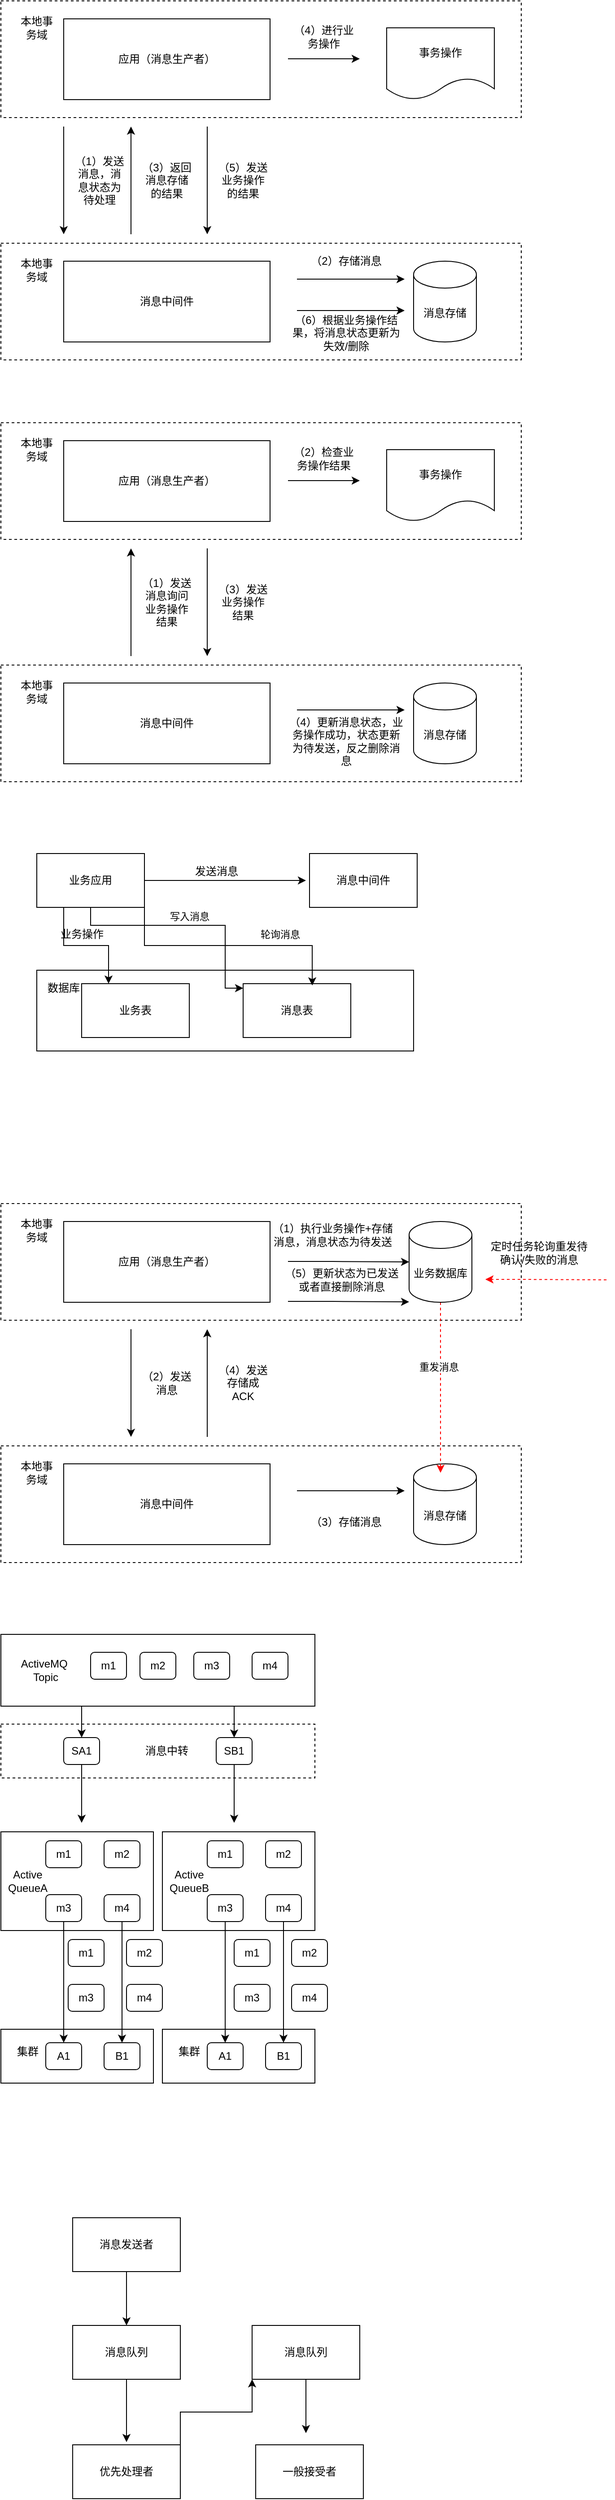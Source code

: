 <mxfile version="13.9.9" type="device"><diagram id="bAimchfe3SUs5yezqLCD" name="第 1 页"><mxGraphModel dx="1086" dy="806" grid="1" gridSize="10" guides="1" tooltips="1" connect="1" arrows="1" fold="1" page="1" pageScale="1" pageWidth="827" pageHeight="1169" math="0" shadow="0"><root><mxCell id="0"/><mxCell id="1" parent="0"/><mxCell id="AJvlaYzKYnlo-8fpWSz2-156" value="" style="rounded=0;whiteSpace=wrap;html=1;fillColor=#FFFFFF;" parent="1" vertex="1"><mxGeometry x="250" y="2400" width="170" height="60" as="geometry"/></mxCell><mxCell id="AJvlaYzKYnlo-8fpWSz2-148" value="" style="rounded=0;whiteSpace=wrap;html=1;fillColor=#FFFFFF;" parent="1" vertex="1"><mxGeometry x="70" y="2400" width="170" height="60" as="geometry"/></mxCell><mxCell id="AJvlaYzKYnlo-8fpWSz2-123" value="" style="rounded=0;whiteSpace=wrap;html=1;fillColor=#FFFFFF;dashed=1;" parent="1" vertex="1"><mxGeometry x="70" y="2060" width="350" height="60" as="geometry"/></mxCell><mxCell id="AJvlaYzKYnlo-8fpWSz2-1" value="" style="rounded=0;whiteSpace=wrap;html=1;dashed=1;" parent="1" vertex="1"><mxGeometry x="70" y="140" width="580" height="130" as="geometry"/></mxCell><mxCell id="AJvlaYzKYnlo-8fpWSz2-18" style="edgeStyle=orthogonalEdgeStyle;rounded=0;orthogonalLoop=1;jettySize=auto;html=1;" parent="1" edge="1"><mxGeometry relative="1" as="geometry"><mxPoint x="140" y="400" as="targetPoint"/><mxPoint x="140" y="280" as="sourcePoint"/></mxGeometry></mxCell><mxCell id="AJvlaYzKYnlo-8fpWSz2-3" value="应用（消息生产者）" style="rounded=0;whiteSpace=wrap;html=1;" parent="1" vertex="1"><mxGeometry x="140" y="160" width="230" height="90" as="geometry"/></mxCell><mxCell id="AJvlaYzKYnlo-8fpWSz2-4" value="Text" style="text;html=1;resizable=0;autosize=1;align=center;verticalAlign=middle;points=[];fillColor=none;strokeColor=none;rounded=0;" parent="1" vertex="1"><mxGeometry x="390" y="465" width="40" height="20" as="geometry"/></mxCell><mxCell id="AJvlaYzKYnlo-8fpWSz2-5" value="Text" style="text;html=1;strokeColor=none;fillColor=none;align=center;verticalAlign=middle;whiteSpace=wrap;rounded=0;" parent="1" vertex="1"><mxGeometry x="390" y="465" width="40" height="20" as="geometry"/></mxCell><mxCell id="AJvlaYzKYnlo-8fpWSz2-6" value="本地事务域" style="text;html=1;strokeColor=none;fillColor=none;align=center;verticalAlign=middle;whiteSpace=wrap;rounded=0;" parent="1" vertex="1"><mxGeometry x="90" y="160" width="40" height="20" as="geometry"/></mxCell><mxCell id="AJvlaYzKYnlo-8fpWSz2-7" value="事务操作" style="shape=document;whiteSpace=wrap;html=1;boundedLbl=1;" parent="1" vertex="1"><mxGeometry x="500" y="170" width="120" height="80" as="geometry"/></mxCell><mxCell id="AJvlaYzKYnlo-8fpWSz2-31" style="edgeStyle=orthogonalEdgeStyle;rounded=0;orthogonalLoop=1;jettySize=auto;html=1;" parent="1" edge="1"><mxGeometry relative="1" as="geometry"><mxPoint x="215" y="280" as="targetPoint"/><mxPoint x="215" y="400" as="sourcePoint"/></mxGeometry></mxCell><mxCell id="AJvlaYzKYnlo-8fpWSz2-10" value="" style="rounded=0;whiteSpace=wrap;html=1;dashed=1;" parent="1" vertex="1"><mxGeometry x="70" y="410" width="580" height="130" as="geometry"/></mxCell><mxCell id="AJvlaYzKYnlo-8fpWSz2-11" value="消息中间件" style="rounded=0;whiteSpace=wrap;html=1;" parent="1" vertex="1"><mxGeometry x="140" y="430" width="230" height="90" as="geometry"/></mxCell><mxCell id="AJvlaYzKYnlo-8fpWSz2-12" value="本地事务域" style="text;html=1;strokeColor=none;fillColor=none;align=center;verticalAlign=middle;whiteSpace=wrap;rounded=0;" parent="1" vertex="1"><mxGeometry x="90" y="430" width="40" height="20" as="geometry"/></mxCell><mxCell id="AJvlaYzKYnlo-8fpWSz2-14" value="消息存储" style="shape=cylinder3;whiteSpace=wrap;html=1;boundedLbl=1;backgroundOutline=1;size=15;" parent="1" vertex="1"><mxGeometry x="530" y="430" width="70" height="90" as="geometry"/></mxCell><mxCell id="AJvlaYzKYnlo-8fpWSz2-19" value="（1）发送消息，消息状态为待处理" style="text;html=1;strokeColor=none;fillColor=none;align=center;verticalAlign=middle;whiteSpace=wrap;rounded=0;" parent="1" vertex="1"><mxGeometry x="150" y="280" width="60" height="120" as="geometry"/></mxCell><mxCell id="AJvlaYzKYnlo-8fpWSz2-26" value="" style="endArrow=classic;html=1;" parent="1" edge="1"><mxGeometry width="50" height="50" relative="1" as="geometry"><mxPoint x="400" y="450" as="sourcePoint"/><mxPoint x="520" y="450" as="targetPoint"/></mxGeometry></mxCell><mxCell id="AJvlaYzKYnlo-8fpWSz2-28" value="（2）存储消息" style="text;html=1;strokeColor=none;fillColor=none;align=center;verticalAlign=middle;whiteSpace=wrap;rounded=0;" parent="1" vertex="1"><mxGeometry x="390" y="420" width="130" height="20" as="geometry"/></mxCell><mxCell id="AJvlaYzKYnlo-8fpWSz2-29" value="（6）根据业务操作结果，将消息状态更新为失效/删除" style="text;html=1;strokeColor=none;fillColor=none;align=center;verticalAlign=middle;whiteSpace=wrap;rounded=0;" parent="1" vertex="1"><mxGeometry x="390" y="500" width="130" height="20" as="geometry"/></mxCell><mxCell id="AJvlaYzKYnlo-8fpWSz2-34" value="（3）返回消息存储的结果" style="text;html=1;strokeColor=none;fillColor=none;align=center;verticalAlign=middle;whiteSpace=wrap;rounded=0;" parent="1" vertex="1"><mxGeometry x="225" y="280" width="60" height="120" as="geometry"/></mxCell><mxCell id="AJvlaYzKYnlo-8fpWSz2-35" value="" style="endArrow=classic;html=1;" parent="1" edge="1"><mxGeometry width="50" height="50" relative="1" as="geometry"><mxPoint x="300" y="280" as="sourcePoint"/><mxPoint x="300" y="400" as="targetPoint"/></mxGeometry></mxCell><mxCell id="AJvlaYzKYnlo-8fpWSz2-37" value="" style="endArrow=classic;html=1;" parent="1" edge="1"><mxGeometry width="50" height="50" relative="1" as="geometry"><mxPoint x="390" y="204.5" as="sourcePoint"/><mxPoint x="470" y="204.5" as="targetPoint"/><Array as="points"><mxPoint x="430" y="204.5"/></Array></mxGeometry></mxCell><mxCell id="AJvlaYzKYnlo-8fpWSz2-38" value="（4）进行业务操作" style="text;html=1;strokeColor=none;fillColor=none;align=center;verticalAlign=middle;whiteSpace=wrap;rounded=0;" parent="1" vertex="1"><mxGeometry x="390" y="170" width="80" height="20" as="geometry"/></mxCell><mxCell id="AJvlaYzKYnlo-8fpWSz2-39" value="（5）发送业务操作的结果" style="text;html=1;strokeColor=none;fillColor=none;align=center;verticalAlign=middle;whiteSpace=wrap;rounded=0;" parent="1" vertex="1"><mxGeometry x="310" y="280" width="60" height="120" as="geometry"/></mxCell><mxCell id="AJvlaYzKYnlo-8fpWSz2-40" value="" style="endArrow=classic;html=1;" parent="1" edge="1"><mxGeometry width="50" height="50" relative="1" as="geometry"><mxPoint x="400" y="485" as="sourcePoint"/><mxPoint x="520" y="485" as="targetPoint"/></mxGeometry></mxCell><mxCell id="AJvlaYzKYnlo-8fpWSz2-41" value="" style="rounded=0;whiteSpace=wrap;html=1;dashed=1;" parent="1" vertex="1"><mxGeometry x="70" y="610" width="580" height="130" as="geometry"/></mxCell><mxCell id="AJvlaYzKYnlo-8fpWSz2-43" value="应用（消息生产者）" style="rounded=0;whiteSpace=wrap;html=1;" parent="1" vertex="1"><mxGeometry x="140" y="630" width="230" height="90" as="geometry"/></mxCell><mxCell id="AJvlaYzKYnlo-8fpWSz2-44" value="Text" style="text;html=1;resizable=0;autosize=1;align=center;verticalAlign=middle;points=[];fillColor=none;strokeColor=none;rounded=0;" parent="1" vertex="1"><mxGeometry x="390" y="935" width="40" height="20" as="geometry"/></mxCell><mxCell id="AJvlaYzKYnlo-8fpWSz2-45" value="Text" style="text;html=1;strokeColor=none;fillColor=none;align=center;verticalAlign=middle;whiteSpace=wrap;rounded=0;" parent="1" vertex="1"><mxGeometry x="390" y="935" width="40" height="20" as="geometry"/></mxCell><mxCell id="AJvlaYzKYnlo-8fpWSz2-46" value="本地事务域" style="text;html=1;strokeColor=none;fillColor=none;align=center;verticalAlign=middle;whiteSpace=wrap;rounded=0;" parent="1" vertex="1"><mxGeometry x="90" y="630" width="40" height="20" as="geometry"/></mxCell><mxCell id="AJvlaYzKYnlo-8fpWSz2-47" value="事务操作" style="shape=document;whiteSpace=wrap;html=1;boundedLbl=1;" parent="1" vertex="1"><mxGeometry x="500" y="640" width="120" height="80" as="geometry"/></mxCell><mxCell id="AJvlaYzKYnlo-8fpWSz2-48" style="edgeStyle=orthogonalEdgeStyle;rounded=0;orthogonalLoop=1;jettySize=auto;html=1;" parent="1" edge="1"><mxGeometry relative="1" as="geometry"><mxPoint x="215" y="750" as="targetPoint"/><mxPoint x="215" y="870" as="sourcePoint"/></mxGeometry></mxCell><mxCell id="AJvlaYzKYnlo-8fpWSz2-49" value="" style="rounded=0;whiteSpace=wrap;html=1;dashed=1;" parent="1" vertex="1"><mxGeometry x="70" y="880" width="580" height="130" as="geometry"/></mxCell><mxCell id="AJvlaYzKYnlo-8fpWSz2-50" value="消息中间件" style="rounded=0;whiteSpace=wrap;html=1;" parent="1" vertex="1"><mxGeometry x="140" y="900" width="230" height="90" as="geometry"/></mxCell><mxCell id="AJvlaYzKYnlo-8fpWSz2-51" value="本地事务域" style="text;html=1;strokeColor=none;fillColor=none;align=center;verticalAlign=middle;whiteSpace=wrap;rounded=0;" parent="1" vertex="1"><mxGeometry x="90" y="900" width="40" height="20" as="geometry"/></mxCell><mxCell id="AJvlaYzKYnlo-8fpWSz2-52" value="消息存储" style="shape=cylinder3;whiteSpace=wrap;html=1;boundedLbl=1;backgroundOutline=1;size=15;" parent="1" vertex="1"><mxGeometry x="530" y="900" width="70" height="90" as="geometry"/></mxCell><mxCell id="AJvlaYzKYnlo-8fpWSz2-56" value="（4）更新消息状态，业务操作成功，状态更新为待发送，反之删除消息" style="text;html=1;strokeColor=none;fillColor=none;align=center;verticalAlign=middle;whiteSpace=wrap;rounded=0;" parent="1" vertex="1"><mxGeometry x="390" y="940" width="130" height="50" as="geometry"/></mxCell><mxCell id="AJvlaYzKYnlo-8fpWSz2-57" value="（1）发送消息询问业务操作结果" style="text;html=1;strokeColor=none;fillColor=none;align=center;verticalAlign=middle;whiteSpace=wrap;rounded=0;" parent="1" vertex="1"><mxGeometry x="225" y="750" width="60" height="120" as="geometry"/></mxCell><mxCell id="AJvlaYzKYnlo-8fpWSz2-58" value="" style="endArrow=classic;html=1;" parent="1" edge="1"><mxGeometry width="50" height="50" relative="1" as="geometry"><mxPoint x="300" y="750" as="sourcePoint"/><mxPoint x="300" y="870" as="targetPoint"/></mxGeometry></mxCell><mxCell id="AJvlaYzKYnlo-8fpWSz2-59" value="" style="endArrow=classic;html=1;" parent="1" edge="1"><mxGeometry width="50" height="50" relative="1" as="geometry"><mxPoint x="390" y="674.5" as="sourcePoint"/><mxPoint x="470" y="674.5" as="targetPoint"/><Array as="points"><mxPoint x="430" y="674.5"/></Array></mxGeometry></mxCell><mxCell id="AJvlaYzKYnlo-8fpWSz2-60" value="（2）检查业务操作结果" style="text;html=1;strokeColor=none;fillColor=none;align=center;verticalAlign=middle;whiteSpace=wrap;rounded=0;" parent="1" vertex="1"><mxGeometry x="390" y="640" width="80" height="20" as="geometry"/></mxCell><mxCell id="AJvlaYzKYnlo-8fpWSz2-61" value="（3）发送业务操作结果" style="text;html=1;strokeColor=none;fillColor=none;align=center;verticalAlign=middle;whiteSpace=wrap;rounded=0;" parent="1" vertex="1"><mxGeometry x="310" y="750" width="60" height="120" as="geometry"/></mxCell><mxCell id="AJvlaYzKYnlo-8fpWSz2-62" value="" style="endArrow=classic;html=1;" parent="1" edge="1"><mxGeometry width="50" height="50" relative="1" as="geometry"><mxPoint x="400" y="930" as="sourcePoint"/><mxPoint x="520" y="930" as="targetPoint"/></mxGeometry></mxCell><mxCell id="AJvlaYzKYnlo-8fpWSz2-67" style="edgeStyle=orthogonalEdgeStyle;rounded=0;orthogonalLoop=1;jettySize=auto;html=1;" parent="1" source="AJvlaYzKYnlo-8fpWSz2-65" edge="1"><mxGeometry relative="1" as="geometry"><mxPoint x="410" y="1120" as="targetPoint"/></mxGeometry></mxCell><mxCell id="AJvlaYzKYnlo-8fpWSz2-65" value="业务应用" style="rounded=0;whiteSpace=wrap;html=1;" parent="1" vertex="1"><mxGeometry x="110" y="1090" width="120" height="60" as="geometry"/></mxCell><mxCell id="AJvlaYzKYnlo-8fpWSz2-66" value="消息中间件" style="rounded=0;whiteSpace=wrap;html=1;" parent="1" vertex="1"><mxGeometry x="414" y="1090" width="120" height="60" as="geometry"/></mxCell><mxCell id="AJvlaYzKYnlo-8fpWSz2-68" value="发送消息" style="text;html=1;align=center;verticalAlign=middle;resizable=0;points=[];autosize=1;" parent="1" vertex="1"><mxGeometry x="280" y="1100" width="60" height="20" as="geometry"/></mxCell><mxCell id="AJvlaYzKYnlo-8fpWSz2-69" value="" style="rounded=0;whiteSpace=wrap;html=1;" parent="1" vertex="1"><mxGeometry x="110" y="1220" width="420" height="90" as="geometry"/></mxCell><mxCell id="AJvlaYzKYnlo-8fpWSz2-70" value="业务表" style="rounded=0;whiteSpace=wrap;html=1;" parent="1" vertex="1"><mxGeometry x="160" y="1235" width="120" height="60" as="geometry"/></mxCell><mxCell id="AJvlaYzKYnlo-8fpWSz2-71" value="消息表" style="rounded=0;whiteSpace=wrap;html=1;" parent="1" vertex="1"><mxGeometry x="340" y="1235" width="120" height="60" as="geometry"/></mxCell><mxCell id="AJvlaYzKYnlo-8fpWSz2-73" value="业务操作" style="text;html=1;align=center;verticalAlign=middle;resizable=0;points=[];autosize=1;" parent="1" vertex="1"><mxGeometry x="130" y="1170" width="60" height="20" as="geometry"/></mxCell><mxCell id="AJvlaYzKYnlo-8fpWSz2-77" style="edgeStyle=orthogonalEdgeStyle;rounded=0;orthogonalLoop=1;jettySize=auto;html=1;exitX=1;exitY=1;exitDx=0;exitDy=0;entryX=0.642;entryY=0.033;entryDx=0;entryDy=0;entryPerimeter=0;" parent="1" source="AJvlaYzKYnlo-8fpWSz2-65" target="AJvlaYzKYnlo-8fpWSz2-71" edge="1"><mxGeometry relative="1" as="geometry"/></mxCell><mxCell id="AJvlaYzKYnlo-8fpWSz2-80" value="轮询消息" style="edgeLabel;html=1;align=center;verticalAlign=middle;resizable=0;points=[];" parent="AJvlaYzKYnlo-8fpWSz2-77" vertex="1" connectable="0"><mxGeometry x="0.376" y="3" relative="1" as="geometry"><mxPoint x="4.5" y="-9.5" as="offset"/></mxGeometry></mxCell><mxCell id="AJvlaYzKYnlo-8fpWSz2-75" style="edgeStyle=orthogonalEdgeStyle;rounded=0;orthogonalLoop=1;jettySize=auto;html=1;exitX=0.5;exitY=1;exitDx=0;exitDy=0;" parent="1" source="AJvlaYzKYnlo-8fpWSz2-65" edge="1"><mxGeometry relative="1" as="geometry"><mxPoint x="340" y="1240" as="targetPoint"/><Array as="points"><mxPoint x="170" y="1170"/><mxPoint x="320" y="1170"/><mxPoint x="320" y="1240"/></Array></mxGeometry></mxCell><mxCell id="AJvlaYzKYnlo-8fpWSz2-76" value="写入消息" style="edgeLabel;html=1;align=center;verticalAlign=middle;resizable=0;points=[];" parent="AJvlaYzKYnlo-8fpWSz2-75" vertex="1" connectable="0"><mxGeometry x="-0.045" y="2" relative="1" as="geometry"><mxPoint x="6" y="-8" as="offset"/></mxGeometry></mxCell><mxCell id="AJvlaYzKYnlo-8fpWSz2-72" style="edgeStyle=orthogonalEdgeStyle;rounded=0;orthogonalLoop=1;jettySize=auto;html=1;exitX=0.25;exitY=1;exitDx=0;exitDy=0;entryX=0.25;entryY=0;entryDx=0;entryDy=0;" parent="1" source="AJvlaYzKYnlo-8fpWSz2-65" target="AJvlaYzKYnlo-8fpWSz2-70" edge="1"><mxGeometry relative="1" as="geometry"/></mxCell><mxCell id="AJvlaYzKYnlo-8fpWSz2-81" value="数据库" style="text;html=1;strokeColor=none;fillColor=none;align=center;verticalAlign=middle;whiteSpace=wrap;rounded=0;" parent="1" vertex="1"><mxGeometry x="120" y="1230" width="40" height="20" as="geometry"/></mxCell><mxCell id="AJvlaYzKYnlo-8fpWSz2-82" value="" style="rounded=0;whiteSpace=wrap;html=1;dashed=1;" parent="1" vertex="1"><mxGeometry x="70" y="1480" width="580" height="130" as="geometry"/></mxCell><mxCell id="AJvlaYzKYnlo-8fpWSz2-83" value="应用（消息生产者）" style="rounded=0;whiteSpace=wrap;html=1;" parent="1" vertex="1"><mxGeometry x="140" y="1500" width="230" height="90" as="geometry"/></mxCell><mxCell id="AJvlaYzKYnlo-8fpWSz2-84" value="Text" style="text;html=1;resizable=0;autosize=1;align=center;verticalAlign=middle;points=[];fillColor=none;strokeColor=none;rounded=0;" parent="1" vertex="1"><mxGeometry x="390" y="1805" width="40" height="20" as="geometry"/></mxCell><mxCell id="AJvlaYzKYnlo-8fpWSz2-85" value="Text" style="text;html=1;strokeColor=none;fillColor=none;align=center;verticalAlign=middle;whiteSpace=wrap;rounded=0;" parent="1" vertex="1"><mxGeometry x="390" y="1805" width="40" height="20" as="geometry"/></mxCell><mxCell id="AJvlaYzKYnlo-8fpWSz2-86" value="本地事务域" style="text;html=1;strokeColor=none;fillColor=none;align=center;verticalAlign=middle;whiteSpace=wrap;rounded=0;" parent="1" vertex="1"><mxGeometry x="90" y="1500" width="40" height="20" as="geometry"/></mxCell><mxCell id="AJvlaYzKYnlo-8fpWSz2-88" style="edgeStyle=orthogonalEdgeStyle;rounded=0;orthogonalLoop=1;jettySize=auto;html=1;verticalAlign=middle;" parent="1" edge="1"><mxGeometry relative="1" as="geometry"><mxPoint x="215" y="1740" as="targetPoint"/><mxPoint x="215" y="1620" as="sourcePoint"/></mxGeometry></mxCell><mxCell id="AJvlaYzKYnlo-8fpWSz2-89" value="" style="rounded=0;whiteSpace=wrap;html=1;dashed=1;" parent="1" vertex="1"><mxGeometry x="70" y="1750" width="580" height="130" as="geometry"/></mxCell><mxCell id="AJvlaYzKYnlo-8fpWSz2-90" value="消息中间件" style="rounded=0;whiteSpace=wrap;html=1;" parent="1" vertex="1"><mxGeometry x="140" y="1770" width="230" height="90" as="geometry"/></mxCell><mxCell id="AJvlaYzKYnlo-8fpWSz2-91" value="本地事务域" style="text;html=1;strokeColor=none;fillColor=none;align=center;verticalAlign=middle;whiteSpace=wrap;rounded=0;" parent="1" vertex="1"><mxGeometry x="90" y="1770" width="40" height="20" as="geometry"/></mxCell><mxCell id="AJvlaYzKYnlo-8fpWSz2-92" value="消息存储" style="shape=cylinder3;whiteSpace=wrap;html=1;boundedLbl=1;backgroundOutline=1;size=15;" parent="1" vertex="1"><mxGeometry x="530" y="1770" width="70" height="90" as="geometry"/></mxCell><mxCell id="AJvlaYzKYnlo-8fpWSz2-93" value="（3）存储消息" style="text;html=1;strokeColor=none;fillColor=none;align=center;verticalAlign=middle;whiteSpace=wrap;rounded=0;" parent="1" vertex="1"><mxGeometry x="390" y="1810" width="130" height="50" as="geometry"/></mxCell><mxCell id="AJvlaYzKYnlo-8fpWSz2-94" value="（2）发送消息" style="text;html=1;strokeColor=none;fillColor=none;align=center;verticalAlign=middle;whiteSpace=wrap;rounded=0;" parent="1" vertex="1"><mxGeometry x="225" y="1620" width="60" height="120" as="geometry"/></mxCell><mxCell id="AJvlaYzKYnlo-8fpWSz2-95" value="" style="endArrow=classic;html=1;" parent="1" edge="1"><mxGeometry width="50" height="50" relative="1" as="geometry"><mxPoint x="300" y="1740" as="sourcePoint"/><mxPoint x="300" y="1620" as="targetPoint"/></mxGeometry></mxCell><mxCell id="AJvlaYzKYnlo-8fpWSz2-96" value="" style="endArrow=classic;html=1;entryX=0;entryY=0.5;entryDx=0;entryDy=0;entryPerimeter=0;" parent="1" target="AJvlaYzKYnlo-8fpWSz2-100" edge="1"><mxGeometry width="50" height="50" relative="1" as="geometry"><mxPoint x="390" y="1544.5" as="sourcePoint"/><mxPoint x="470" y="1544.5" as="targetPoint"/><Array as="points"><mxPoint x="430" y="1544.5"/></Array></mxGeometry></mxCell><mxCell id="AJvlaYzKYnlo-8fpWSz2-97" value="（1）执行业务操作+存储消息，消息状态为待发送" style="text;html=1;strokeColor=none;fillColor=none;align=center;verticalAlign=middle;whiteSpace=wrap;rounded=0;" parent="1" vertex="1"><mxGeometry x="370" y="1500" width="140" height="30" as="geometry"/></mxCell><mxCell id="AJvlaYzKYnlo-8fpWSz2-98" value="（4）发送存储成ACK" style="text;html=1;strokeColor=none;fillColor=none;align=center;verticalAlign=middle;whiteSpace=wrap;rounded=0;" parent="1" vertex="1"><mxGeometry x="310" y="1620" width="60" height="120" as="geometry"/></mxCell><mxCell id="AJvlaYzKYnlo-8fpWSz2-99" value="" style="endArrow=classic;html=1;" parent="1" edge="1"><mxGeometry width="50" height="50" relative="1" as="geometry"><mxPoint x="400" y="1800" as="sourcePoint"/><mxPoint x="520" y="1800" as="targetPoint"/></mxGeometry></mxCell><mxCell id="AJvlaYzKYnlo-8fpWSz2-112" style="edgeStyle=orthogonalEdgeStyle;rounded=0;orthogonalLoop=1;jettySize=auto;html=1;exitX=0.5;exitY=1;exitDx=0;exitDy=0;exitPerimeter=0;entryX=0.429;entryY=0.111;entryDx=0;entryDy=0;entryPerimeter=0;dashed=1;strokeColor=#FF0000;" parent="1" source="AJvlaYzKYnlo-8fpWSz2-100" target="AJvlaYzKYnlo-8fpWSz2-92" edge="1"><mxGeometry relative="1" as="geometry"/></mxCell><mxCell id="AJvlaYzKYnlo-8fpWSz2-113" value="重发消息" style="edgeLabel;html=1;align=center;verticalAlign=middle;resizable=0;points=[];" parent="AJvlaYzKYnlo-8fpWSz2-112" vertex="1" connectable="0"><mxGeometry x="-0.242" y="-2" relative="1" as="geometry"><mxPoint as="offset"/></mxGeometry></mxCell><mxCell id="AJvlaYzKYnlo-8fpWSz2-100" value="业务数据库" style="shape=cylinder3;whiteSpace=wrap;html=1;boundedLbl=1;backgroundOutline=1;size=15;" parent="1" vertex="1"><mxGeometry x="525" y="1500" width="70" height="90" as="geometry"/></mxCell><mxCell id="AJvlaYzKYnlo-8fpWSz2-108" value="" style="endArrow=classic;html=1;entryX=0;entryY=0.5;entryDx=0;entryDy=0;entryPerimeter=0;strokeColor=#FF0000;dashed=1;" parent="1" edge="1"><mxGeometry width="50" height="50" relative="1" as="geometry"><mxPoint x="745" y="1565" as="sourcePoint"/><mxPoint x="610" y="1564.5" as="targetPoint"/><Array as="points"><mxPoint x="650" y="1564.5"/></Array></mxGeometry></mxCell><mxCell id="AJvlaYzKYnlo-8fpWSz2-109" value="定时任务轮询重发待确认/失败的消息" style="text;html=1;strokeColor=none;fillColor=none;align=center;verticalAlign=middle;whiteSpace=wrap;rounded=0;" parent="1" vertex="1"><mxGeometry x="610" y="1520" width="120" height="30" as="geometry"/></mxCell><mxCell id="AJvlaYzKYnlo-8fpWSz2-110" value="" style="endArrow=classic;html=1;entryX=0;entryY=0.5;entryDx=0;entryDy=0;entryPerimeter=0;" parent="1" edge="1"><mxGeometry width="50" height="50" relative="1" as="geometry"><mxPoint x="390" y="1589" as="sourcePoint"/><mxPoint x="525" y="1589.5" as="targetPoint"/><Array as="points"><mxPoint x="430" y="1589"/></Array></mxGeometry></mxCell><mxCell id="AJvlaYzKYnlo-8fpWSz2-111" value="（5）更新状态为已发送或者直接删除消息" style="text;html=1;strokeColor=none;fillColor=none;align=center;verticalAlign=middle;whiteSpace=wrap;rounded=0;" parent="1" vertex="1"><mxGeometry x="380" y="1550" width="140" height="30" as="geometry"/></mxCell><mxCell id="AJvlaYzKYnlo-8fpWSz2-130" style="edgeStyle=orthogonalEdgeStyle;rounded=0;orthogonalLoop=1;jettySize=auto;html=1;exitX=0.25;exitY=1;exitDx=0;exitDy=0;entryX=0.5;entryY=0;entryDx=0;entryDy=0;strokeColor=#000000;" parent="1" source="AJvlaYzKYnlo-8fpWSz2-116" target="AJvlaYzKYnlo-8fpWSz2-125" edge="1"><mxGeometry relative="1" as="geometry"/></mxCell><mxCell id="AJvlaYzKYnlo-8fpWSz2-131" style="edgeStyle=orthogonalEdgeStyle;rounded=0;orthogonalLoop=1;jettySize=auto;html=1;exitX=0.75;exitY=1;exitDx=0;exitDy=0;entryX=0.5;entryY=0;entryDx=0;entryDy=0;strokeColor=#000000;" parent="1" source="AJvlaYzKYnlo-8fpWSz2-116" target="AJvlaYzKYnlo-8fpWSz2-126" edge="1"><mxGeometry relative="1" as="geometry"/></mxCell><mxCell id="AJvlaYzKYnlo-8fpWSz2-116" value="" style="rounded=0;whiteSpace=wrap;html=1;fillColor=#FFFFFF;" parent="1" vertex="1"><mxGeometry x="70" y="1960" width="350" height="80" as="geometry"/></mxCell><mxCell id="AJvlaYzKYnlo-8fpWSz2-118" value="m1" style="rounded=1;whiteSpace=wrap;html=1;fillColor=#FFFFFF;" parent="1" vertex="1"><mxGeometry x="170" y="1980" width="40" height="30" as="geometry"/></mxCell><mxCell id="AJvlaYzKYnlo-8fpWSz2-119" value="m2" style="rounded=1;whiteSpace=wrap;html=1;fillColor=#FFFFFF;" parent="1" vertex="1"><mxGeometry x="225" y="1980" width="40" height="30" as="geometry"/></mxCell><mxCell id="AJvlaYzKYnlo-8fpWSz2-120" value="m3" style="rounded=1;whiteSpace=wrap;html=1;fillColor=#FFFFFF;" parent="1" vertex="1"><mxGeometry x="285" y="1980" width="40" height="30" as="geometry"/></mxCell><mxCell id="AJvlaYzKYnlo-8fpWSz2-121" value="m4" style="rounded=1;whiteSpace=wrap;html=1;fillColor=#FFFFFF;" parent="1" vertex="1"><mxGeometry x="350" y="1980" width="40" height="30" as="geometry"/></mxCell><mxCell id="AJvlaYzKYnlo-8fpWSz2-122" value="ActiveMQ&amp;nbsp;&lt;br&gt;Topic" style="text;html=1;strokeColor=none;fillColor=none;align=center;verticalAlign=middle;whiteSpace=wrap;rounded=0;" parent="1" vertex="1"><mxGeometry x="80" y="1970" width="80" height="60" as="geometry"/></mxCell><mxCell id="AJvlaYzKYnlo-8fpWSz2-124" value="消息中转" style="text;html=1;strokeColor=none;fillColor=none;align=center;verticalAlign=middle;whiteSpace=wrap;rounded=0;dashed=1;" parent="1" vertex="1"><mxGeometry x="210" y="2070" width="90" height="40" as="geometry"/></mxCell><mxCell id="AJvlaYzKYnlo-8fpWSz2-170" style="edgeStyle=orthogonalEdgeStyle;rounded=0;orthogonalLoop=1;jettySize=auto;html=1;exitX=0.5;exitY=1;exitDx=0;exitDy=0;strokeColor=#000000;" parent="1" source="AJvlaYzKYnlo-8fpWSz2-125" edge="1"><mxGeometry relative="1" as="geometry"><mxPoint x="160" y="2170" as="targetPoint"/></mxGeometry></mxCell><mxCell id="AJvlaYzKYnlo-8fpWSz2-125" value="SA1" style="rounded=1;whiteSpace=wrap;html=1;fillColor=#FFFFFF;" parent="1" vertex="1"><mxGeometry x="140" y="2075" width="40" height="30" as="geometry"/></mxCell><mxCell id="AJvlaYzKYnlo-8fpWSz2-171" style="edgeStyle=orthogonalEdgeStyle;rounded=0;orthogonalLoop=1;jettySize=auto;html=1;exitX=0.5;exitY=1;exitDx=0;exitDy=0;strokeColor=#000000;" parent="1" source="AJvlaYzKYnlo-8fpWSz2-126" edge="1"><mxGeometry relative="1" as="geometry"><mxPoint x="330" y="2170" as="targetPoint"/></mxGeometry></mxCell><mxCell id="AJvlaYzKYnlo-8fpWSz2-126" value="SB1" style="rounded=1;whiteSpace=wrap;html=1;fillColor=#FFFFFF;" parent="1" vertex="1"><mxGeometry x="310" y="2075" width="40" height="30" as="geometry"/></mxCell><mxCell id="AJvlaYzKYnlo-8fpWSz2-132" value="" style="rounded=0;whiteSpace=wrap;html=1;fillColor=#FFFFFF;" parent="1" vertex="1"><mxGeometry x="70" y="2180" width="170" height="110" as="geometry"/></mxCell><mxCell id="AJvlaYzKYnlo-8fpWSz2-134" value="m1" style="rounded=1;whiteSpace=wrap;html=1;fillColor=#FFFFFF;" parent="1" vertex="1"><mxGeometry x="120" y="2190" width="40" height="30" as="geometry"/></mxCell><mxCell id="AJvlaYzKYnlo-8fpWSz2-135" value="m2" style="rounded=1;whiteSpace=wrap;html=1;fillColor=#FFFFFF;" parent="1" vertex="1"><mxGeometry x="185" y="2190" width="40" height="30" as="geometry"/></mxCell><mxCell id="AJvlaYzKYnlo-8fpWSz2-154" style="edgeStyle=orthogonalEdgeStyle;rounded=0;orthogonalLoop=1;jettySize=auto;html=1;exitX=0.5;exitY=1;exitDx=0;exitDy=0;entryX=0.5;entryY=0;entryDx=0;entryDy=0;strokeColor=#000000;" parent="1" source="AJvlaYzKYnlo-8fpWSz2-136" target="AJvlaYzKYnlo-8fpWSz2-150" edge="1"><mxGeometry relative="1" as="geometry"/></mxCell><mxCell id="AJvlaYzKYnlo-8fpWSz2-136" value="m3" style="rounded=1;whiteSpace=wrap;html=1;fillColor=#FFFFFF;" parent="1" vertex="1"><mxGeometry x="120" y="2250" width="40" height="30" as="geometry"/></mxCell><mxCell id="AJvlaYzKYnlo-8fpWSz2-155" style="edgeStyle=orthogonalEdgeStyle;rounded=0;orthogonalLoop=1;jettySize=auto;html=1;exitX=0.5;exitY=1;exitDx=0;exitDy=0;entryX=0.5;entryY=0;entryDx=0;entryDy=0;strokeColor=#000000;" parent="1" source="AJvlaYzKYnlo-8fpWSz2-137" target="AJvlaYzKYnlo-8fpWSz2-151" edge="1"><mxGeometry relative="1" as="geometry"/></mxCell><mxCell id="AJvlaYzKYnlo-8fpWSz2-137" value="m4" style="rounded=1;whiteSpace=wrap;html=1;fillColor=#FFFFFF;" parent="1" vertex="1"><mxGeometry x="185" y="2250" width="40" height="30" as="geometry"/></mxCell><mxCell id="AJvlaYzKYnlo-8fpWSz2-138" value="Active QueueA" style="text;html=1;strokeColor=none;fillColor=none;align=center;verticalAlign=middle;whiteSpace=wrap;rounded=0;" parent="1" vertex="1"><mxGeometry x="80" y="2190" width="40" height="90" as="geometry"/></mxCell><mxCell id="AJvlaYzKYnlo-8fpWSz2-140" value="" style="rounded=0;whiteSpace=wrap;html=1;fillColor=#FFFFFF;" parent="1" vertex="1"><mxGeometry x="250" y="2180" width="170" height="110" as="geometry"/></mxCell><mxCell id="AJvlaYzKYnlo-8fpWSz2-141" value="m1" style="rounded=1;whiteSpace=wrap;html=1;fillColor=#FFFFFF;" parent="1" vertex="1"><mxGeometry x="300" y="2190" width="40" height="30" as="geometry"/></mxCell><mxCell id="AJvlaYzKYnlo-8fpWSz2-142" value="m2" style="rounded=1;whiteSpace=wrap;html=1;fillColor=#FFFFFF;" parent="1" vertex="1"><mxGeometry x="365" y="2190" width="40" height="30" as="geometry"/></mxCell><mxCell id="AJvlaYzKYnlo-8fpWSz2-160" style="edgeStyle=orthogonalEdgeStyle;rounded=0;orthogonalLoop=1;jettySize=auto;html=1;exitX=0.5;exitY=1;exitDx=0;exitDy=0;entryX=0.5;entryY=0;entryDx=0;entryDy=0;strokeColor=#000000;" parent="1" source="AJvlaYzKYnlo-8fpWSz2-143" target="AJvlaYzKYnlo-8fpWSz2-157" edge="1"><mxGeometry relative="1" as="geometry"/></mxCell><mxCell id="AJvlaYzKYnlo-8fpWSz2-143" value="m3" style="rounded=1;whiteSpace=wrap;html=1;fillColor=#FFFFFF;" parent="1" vertex="1"><mxGeometry x="300" y="2250" width="40" height="30" as="geometry"/></mxCell><mxCell id="AJvlaYzKYnlo-8fpWSz2-161" style="edgeStyle=orthogonalEdgeStyle;rounded=0;orthogonalLoop=1;jettySize=auto;html=1;exitX=0.5;exitY=1;exitDx=0;exitDy=0;entryX=0.5;entryY=0;entryDx=0;entryDy=0;strokeColor=#000000;" parent="1" source="AJvlaYzKYnlo-8fpWSz2-144" target="AJvlaYzKYnlo-8fpWSz2-158" edge="1"><mxGeometry relative="1" as="geometry"/></mxCell><mxCell id="AJvlaYzKYnlo-8fpWSz2-144" value="m4" style="rounded=1;whiteSpace=wrap;html=1;fillColor=#FFFFFF;" parent="1" vertex="1"><mxGeometry x="365" y="2250" width="40" height="30" as="geometry"/></mxCell><mxCell id="AJvlaYzKYnlo-8fpWSz2-145" value="Active QueueB" style="text;html=1;strokeColor=none;fillColor=none;align=center;verticalAlign=middle;whiteSpace=wrap;rounded=0;" parent="1" vertex="1"><mxGeometry x="260" y="2190" width="40" height="90" as="geometry"/></mxCell><mxCell id="AJvlaYzKYnlo-8fpWSz2-150" value="A1" style="rounded=1;whiteSpace=wrap;html=1;fillColor=#FFFFFF;" parent="1" vertex="1"><mxGeometry x="120" y="2415" width="40" height="30" as="geometry"/></mxCell><mxCell id="AJvlaYzKYnlo-8fpWSz2-151" value="B1" style="rounded=1;whiteSpace=wrap;html=1;fillColor=#FFFFFF;" parent="1" vertex="1"><mxGeometry x="185" y="2415" width="40" height="30" as="geometry"/></mxCell><mxCell id="AJvlaYzKYnlo-8fpWSz2-152" value="集群" style="text;html=1;strokeColor=none;fillColor=none;align=center;verticalAlign=middle;whiteSpace=wrap;rounded=0;" parent="1" vertex="1"><mxGeometry x="80" y="2415" width="40" height="20" as="geometry"/></mxCell><mxCell id="AJvlaYzKYnlo-8fpWSz2-157" value="A1" style="rounded=1;whiteSpace=wrap;html=1;fillColor=#FFFFFF;" parent="1" vertex="1"><mxGeometry x="300" y="2415" width="40" height="30" as="geometry"/></mxCell><mxCell id="AJvlaYzKYnlo-8fpWSz2-158" value="B1" style="rounded=1;whiteSpace=wrap;html=1;fillColor=#FFFFFF;" parent="1" vertex="1"><mxGeometry x="365" y="2415" width="40" height="30" as="geometry"/></mxCell><mxCell id="AJvlaYzKYnlo-8fpWSz2-159" value="集群" style="text;html=1;strokeColor=none;fillColor=none;align=center;verticalAlign=middle;whiteSpace=wrap;rounded=0;" parent="1" vertex="1"><mxGeometry x="260" y="2415" width="40" height="20" as="geometry"/></mxCell><mxCell id="AJvlaYzKYnlo-8fpWSz2-162" value="m1" style="rounded=1;whiteSpace=wrap;html=1;fillColor=#FFFFFF;" parent="1" vertex="1"><mxGeometry x="145" y="2300" width="40" height="30" as="geometry"/></mxCell><mxCell id="AJvlaYzKYnlo-8fpWSz2-163" value="m3" style="rounded=1;whiteSpace=wrap;html=1;fillColor=#FFFFFF;" parent="1" vertex="1"><mxGeometry x="145" y="2350" width="40" height="30" as="geometry"/></mxCell><mxCell id="AJvlaYzKYnlo-8fpWSz2-164" value="m2" style="rounded=1;whiteSpace=wrap;html=1;fillColor=#FFFFFF;" parent="1" vertex="1"><mxGeometry x="210" y="2300" width="40" height="30" as="geometry"/></mxCell><mxCell id="AJvlaYzKYnlo-8fpWSz2-165" value="m4" style="rounded=1;whiteSpace=wrap;html=1;fillColor=#FFFFFF;" parent="1" vertex="1"><mxGeometry x="210" y="2350" width="40" height="30" as="geometry"/></mxCell><mxCell id="AJvlaYzKYnlo-8fpWSz2-166" value="m1" style="rounded=1;whiteSpace=wrap;html=1;fillColor=#FFFFFF;" parent="1" vertex="1"><mxGeometry x="330" y="2300" width="40" height="30" as="geometry"/></mxCell><mxCell id="AJvlaYzKYnlo-8fpWSz2-167" value="m3" style="rounded=1;whiteSpace=wrap;html=1;fillColor=#FFFFFF;" parent="1" vertex="1"><mxGeometry x="330" y="2350" width="40" height="30" as="geometry"/></mxCell><mxCell id="AJvlaYzKYnlo-8fpWSz2-168" value="m2" style="rounded=1;whiteSpace=wrap;html=1;fillColor=#FFFFFF;" parent="1" vertex="1"><mxGeometry x="394" y="2300" width="40" height="30" as="geometry"/></mxCell><mxCell id="AJvlaYzKYnlo-8fpWSz2-169" value="m4" style="rounded=1;whiteSpace=wrap;html=1;fillColor=#FFFFFF;" parent="1" vertex="1"><mxGeometry x="394" y="2350" width="40" height="30" as="geometry"/></mxCell><mxCell id="nQd-GOB7Oq6RUMg5iRBa-6" style="edgeStyle=orthogonalEdgeStyle;rounded=0;orthogonalLoop=1;jettySize=auto;html=1;exitX=0.5;exitY=1;exitDx=0;exitDy=0;entryX=0.5;entryY=0;entryDx=0;entryDy=0;" edge="1" parent="1" source="nQd-GOB7Oq6RUMg5iRBa-1" target="nQd-GOB7Oq6RUMg5iRBa-2"><mxGeometry relative="1" as="geometry"/></mxCell><mxCell id="nQd-GOB7Oq6RUMg5iRBa-1" value="消息发送者" style="rounded=0;whiteSpace=wrap;html=1;" vertex="1" parent="1"><mxGeometry x="150" y="2610" width="120" height="60" as="geometry"/></mxCell><mxCell id="nQd-GOB7Oq6RUMg5iRBa-7" style="edgeStyle=orthogonalEdgeStyle;rounded=0;orthogonalLoop=1;jettySize=auto;html=1;exitX=0.5;exitY=1;exitDx=0;exitDy=0;" edge="1" parent="1" source="nQd-GOB7Oq6RUMg5iRBa-2"><mxGeometry relative="1" as="geometry"><mxPoint x="210" y="2860" as="targetPoint"/></mxGeometry></mxCell><mxCell id="nQd-GOB7Oq6RUMg5iRBa-2" value="消息队列" style="rounded=0;whiteSpace=wrap;html=1;" vertex="1" parent="1"><mxGeometry x="150" y="2730" width="120" height="60" as="geometry"/></mxCell><mxCell id="nQd-GOB7Oq6RUMg5iRBa-8" style="edgeStyle=orthogonalEdgeStyle;rounded=0;orthogonalLoop=1;jettySize=auto;html=1;exitX=1;exitY=0;exitDx=0;exitDy=0;entryX=0;entryY=1;entryDx=0;entryDy=0;" edge="1" parent="1" source="nQd-GOB7Oq6RUMg5iRBa-3" target="nQd-GOB7Oq6RUMg5iRBa-4"><mxGeometry relative="1" as="geometry"/></mxCell><mxCell id="nQd-GOB7Oq6RUMg5iRBa-3" value="优先处理者" style="rounded=0;whiteSpace=wrap;html=1;" vertex="1" parent="1"><mxGeometry x="150" y="2863" width="120" height="60" as="geometry"/></mxCell><mxCell id="nQd-GOB7Oq6RUMg5iRBa-9" style="edgeStyle=orthogonalEdgeStyle;rounded=0;orthogonalLoop=1;jettySize=auto;html=1;exitX=0.5;exitY=1;exitDx=0;exitDy=0;" edge="1" parent="1" source="nQd-GOB7Oq6RUMg5iRBa-4"><mxGeometry relative="1" as="geometry"><mxPoint x="410" y="2850" as="targetPoint"/></mxGeometry></mxCell><mxCell id="nQd-GOB7Oq6RUMg5iRBa-4" value="消息队列" style="rounded=0;whiteSpace=wrap;html=1;" vertex="1" parent="1"><mxGeometry x="350" y="2730" width="120" height="60" as="geometry"/></mxCell><mxCell id="nQd-GOB7Oq6RUMg5iRBa-5" value="一般接受者" style="rounded=0;whiteSpace=wrap;html=1;" vertex="1" parent="1"><mxGeometry x="354" y="2863" width="120" height="60" as="geometry"/></mxCell></root></mxGraphModel></diagram></mxfile>